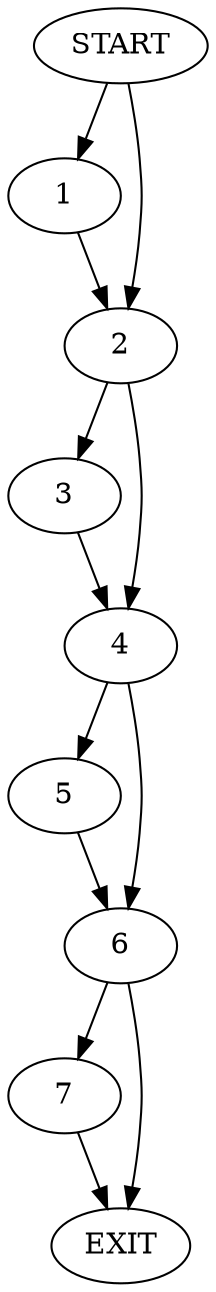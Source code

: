 digraph { 
0 [label="START"];
1;
2;
3;
4;
5;
6;
7;
8[label="EXIT"];
0 -> 1;
0 -> 2;
1 -> 2;
2 -> 3;
2 -> 4;
3 -> 4;
4 -> 5;
4 -> 6;
5 -> 6;
6 -> 7;
6 -> 8;
7 -> 8;
}